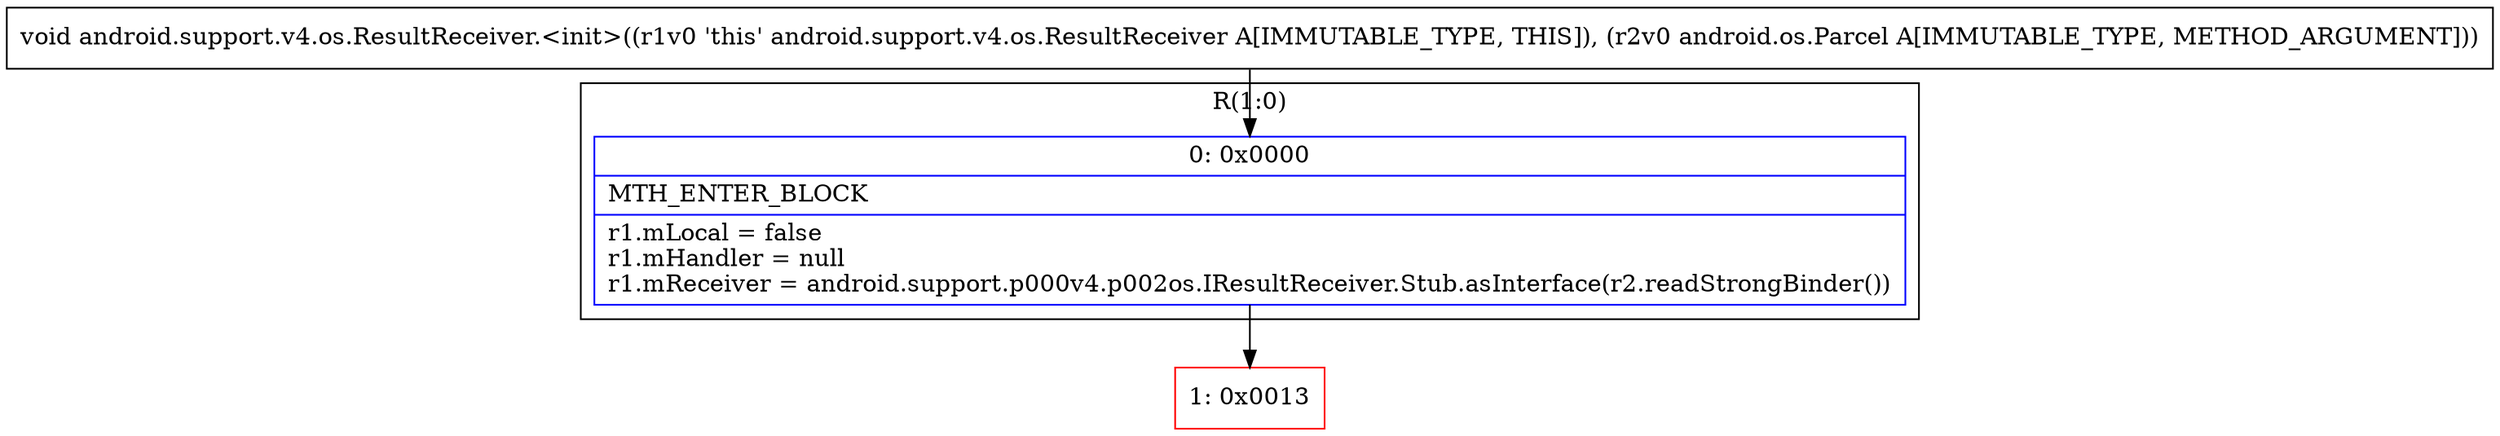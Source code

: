 digraph "CFG forandroid.support.v4.os.ResultReceiver.\<init\>(Landroid\/os\/Parcel;)V" {
subgraph cluster_Region_1862476843 {
label = "R(1:0)";
node [shape=record,color=blue];
Node_0 [shape=record,label="{0\:\ 0x0000|MTH_ENTER_BLOCK\l|r1.mLocal = false\lr1.mHandler = null\lr1.mReceiver = android.support.p000v4.p002os.IResultReceiver.Stub.asInterface(r2.readStrongBinder())\l}"];
}
Node_1 [shape=record,color=red,label="{1\:\ 0x0013}"];
MethodNode[shape=record,label="{void android.support.v4.os.ResultReceiver.\<init\>((r1v0 'this' android.support.v4.os.ResultReceiver A[IMMUTABLE_TYPE, THIS]), (r2v0 android.os.Parcel A[IMMUTABLE_TYPE, METHOD_ARGUMENT])) }"];
MethodNode -> Node_0;
Node_0 -> Node_1;
}

